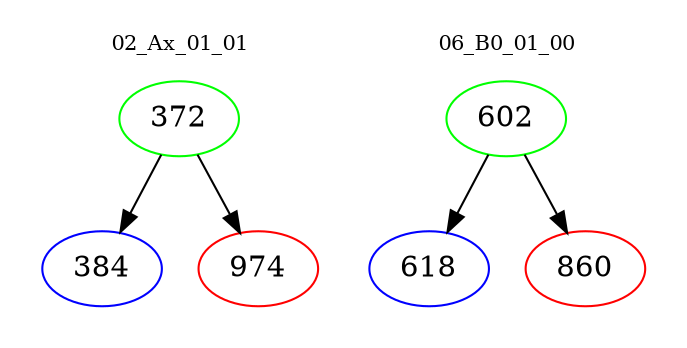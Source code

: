 digraph{
subgraph cluster_0 {
color = white
label = "02_Ax_01_01";
fontsize=10;
T0_372 [label="372", color="green"]
T0_372 -> T0_384 [color="black"]
T0_384 [label="384", color="blue"]
T0_372 -> T0_974 [color="black"]
T0_974 [label="974", color="red"]
}
subgraph cluster_1 {
color = white
label = "06_B0_01_00";
fontsize=10;
T1_602 [label="602", color="green"]
T1_602 -> T1_618 [color="black"]
T1_618 [label="618", color="blue"]
T1_602 -> T1_860 [color="black"]
T1_860 [label="860", color="red"]
}
}
